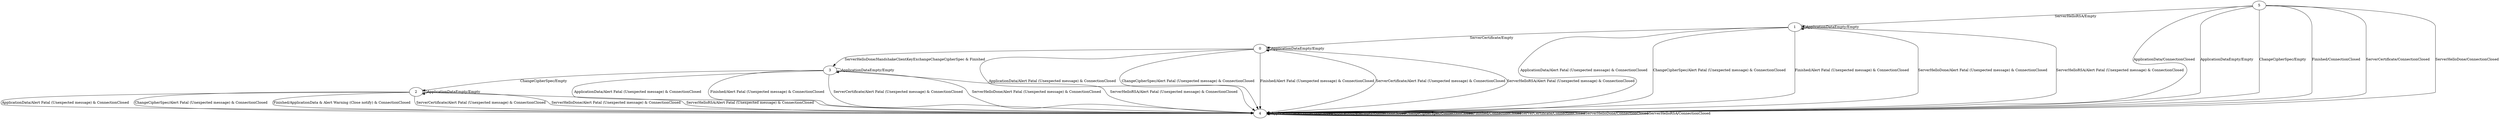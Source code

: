 digraph {
5
0
1
2
3
4
5 -> 4 [label="ApplicationData/ConnectionClosed"]
5 -> 4 [label="ApplicationDataEmpty/Empty"]
5 -> 4 [label="ChangeCipherSpec/Empty"]
5 -> 4 [label="Finished/ConnectionClosed"]
5 -> 4 [label="ServerCertificate/ConnectionClosed"]
5 -> 4 [label="ServerHelloDone/ConnectionClosed"]
5 -> 1 [label="ServerHelloRSA/Empty"]
0 -> 4 [label="ApplicationData/Alert Fatal (Unexpected message) & ConnectionClosed"]
0 -> 0 [label="ApplicationDataEmpty/Empty"]
0 -> 4 [label="ChangeCipherSpec/Alert Fatal (Unexpected message) & ConnectionClosed"]
0 -> 4 [label="Finished/Alert Fatal (Unexpected message) & ConnectionClosed"]
0 -> 4 [label="ServerCertificate/Alert Fatal (Unexpected message) & ConnectionClosed"]
0 -> 3 [label="ServerHelloDone/HandshakeClientKeyExchangeChangeCipherSpec & Finished"]
0 -> 4 [label="ServerHelloRSA/Alert Fatal (Unexpected message) & ConnectionClosed"]
1 -> 4 [label="ApplicationData/Alert Fatal (Unexpected message) & ConnectionClosed"]
1 -> 1 [label="ApplicationDataEmpty/Empty"]
1 -> 4 [label="ChangeCipherSpec/Alert Fatal (Unexpected message) & ConnectionClosed"]
1 -> 4 [label="Finished/Alert Fatal (Unexpected message) & ConnectionClosed"]
1 -> 0 [label="ServerCertificate/Empty"]
1 -> 4 [label="ServerHelloDone/Alert Fatal (Unexpected message) & ConnectionClosed"]
1 -> 4 [label="ServerHelloRSA/Alert Fatal (Unexpected message) & ConnectionClosed"]
2 -> 4 [label="ApplicationData/Alert Fatal (Unexpected message) & ConnectionClosed"]
2 -> 2 [label="ApplicationDataEmpty/Empty"]
2 -> 4 [label="ChangeCipherSpec/Alert Fatal (Unexpected message) & ConnectionClosed"]
2 -> 4 [label="Finished/ApplicationData & Alert Warning (Close notify) & ConnectionClosed"]
2 -> 4 [label="ServerCertificate/Alert Fatal (Unexpected message) & ConnectionClosed"]
2 -> 4 [label="ServerHelloDone/Alert Fatal (Unexpected message) & ConnectionClosed"]
2 -> 4 [label="ServerHelloRSA/Alert Fatal (Unexpected message) & ConnectionClosed"]
3 -> 4 [label="ApplicationData/Alert Fatal (Unexpected message) & ConnectionClosed"]
3 -> 3 [label="ApplicationDataEmpty/Empty"]
3 -> 2 [label="ChangeCipherSpec/Empty"]
3 -> 4 [label="Finished/Alert Fatal (Unexpected message) & ConnectionClosed"]
3 -> 4 [label="ServerCertificate/Alert Fatal (Unexpected message) & ConnectionClosed"]
3 -> 4 [label="ServerHelloDone/Alert Fatal (Unexpected message) & ConnectionClosed"]
3 -> 4 [label="ServerHelloRSA/Alert Fatal (Unexpected message) & ConnectionClosed"]
4 -> 4 [label="ApplicationData/ConnectionClosed"]
4 -> 4 [label="ApplicationDataEmpty/ConnectionClosed"]
4 -> 4 [label="ChangeCipherSpec/ConnectionClosed"]
4 -> 4 [label="Finished/ConnectionClosed"]
4 -> 4 [label="ServerCertificate/ConnectionClosed"]
4 -> 4 [label="ServerHelloDone/ConnectionClosed"]
4 -> 4 [label="ServerHelloRSA/ConnectionClosed"]
}
